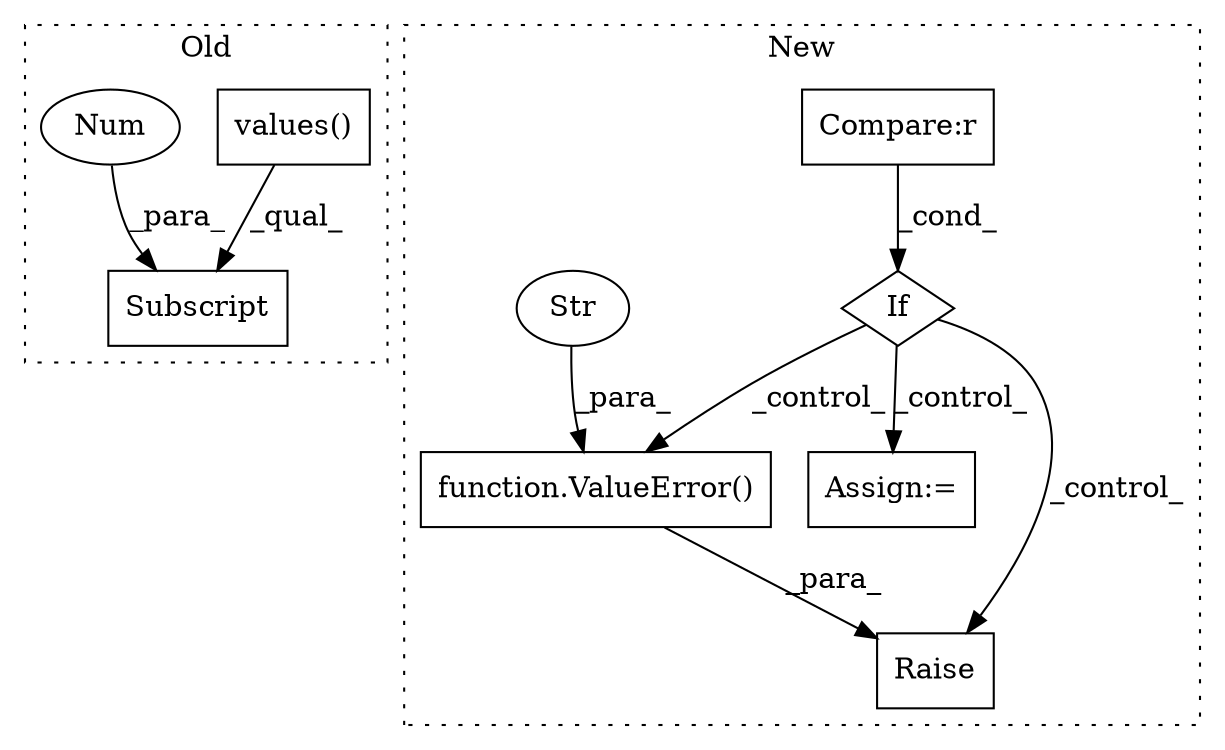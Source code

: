 digraph G {
subgraph cluster0 {
1 [label="values()" a="75" s="5873" l="21" shape="box"];
6 [label="Subscript" a="63" s="5868,0" l="30,0" shape="box"];
9 [label="Num" a="76" s="5896" l="1" shape="ellipse"];
label = "Old";
style="dotted";
}
subgraph cluster1 {
2 [label="Raise" a="91" s="6135" l="6" shape="box"];
3 [label="If" a="96" s="5977" l="3" shape="diamond"];
4 [label="Compare:r" a="40" s="6022" l="28" shape="box"];
5 [label="Assign:=" a="68" s="6329" l="3" shape="box"];
7 [label="function.ValueError()" a="75" s="6141,6305" l="11,1" shape="box"];
8 [label="Str" a="66" s="6152" l="153" shape="ellipse"];
label = "New";
style="dotted";
}
1 -> 6 [label="_qual_"];
3 -> 5 [label="_control_"];
3 -> 2 [label="_control_"];
3 -> 7 [label="_control_"];
4 -> 3 [label="_cond_"];
7 -> 2 [label="_para_"];
8 -> 7 [label="_para_"];
9 -> 6 [label="_para_"];
}